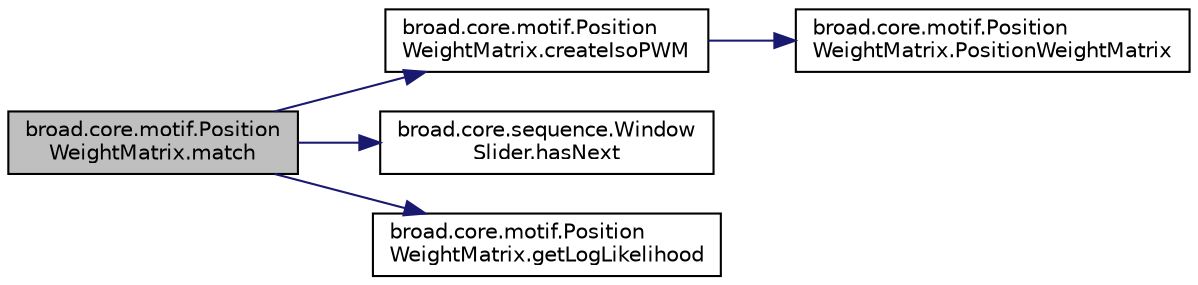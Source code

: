 digraph "broad.core.motif.PositionWeightMatrix.match"
{
  edge [fontname="Helvetica",fontsize="10",labelfontname="Helvetica",labelfontsize="10"];
  node [fontname="Helvetica",fontsize="10",shape=record];
  rankdir="LR";
  Node1 [label="broad.core.motif.Position\lWeightMatrix.match",height=0.2,width=0.4,color="black", fillcolor="grey75", style="filled" fontcolor="black"];
  Node1 -> Node2 [color="midnightblue",fontsize="10",style="solid"];
  Node2 [label="broad.core.motif.Position\lWeightMatrix.createIsoPWM",height=0.2,width=0.4,color="black", fillcolor="white", style="filled",URL="$classbroad_1_1core_1_1motif_1_1_position_weight_matrix.html#a566b285edf5ae045f8af3ed12a0eb549"];
  Node2 -> Node3 [color="midnightblue",fontsize="10",style="solid"];
  Node3 [label="broad.core.motif.Position\lWeightMatrix.PositionWeightMatrix",height=0.2,width=0.4,color="black", fillcolor="white", style="filled",URL="$classbroad_1_1core_1_1motif_1_1_position_weight_matrix.html#a93721c18375954e6ca86dc9e819c70c3"];
  Node1 -> Node4 [color="midnightblue",fontsize="10",style="solid"];
  Node4 [label="broad.core.sequence.Window\lSlider.hasNext",height=0.2,width=0.4,color="black", fillcolor="white", style="filled",URL="$classbroad_1_1core_1_1sequence_1_1_window_slider.html#ae50163ab05529a9d10fed39e6576e10d"];
  Node1 -> Node5 [color="midnightblue",fontsize="10",style="solid"];
  Node5 [label="broad.core.motif.Position\lWeightMatrix.getLogLikelihood",height=0.2,width=0.4,color="black", fillcolor="white", style="filled",URL="$classbroad_1_1core_1_1motif_1_1_position_weight_matrix.html#a0fab2425599830972c542de9832541c2"];
}
